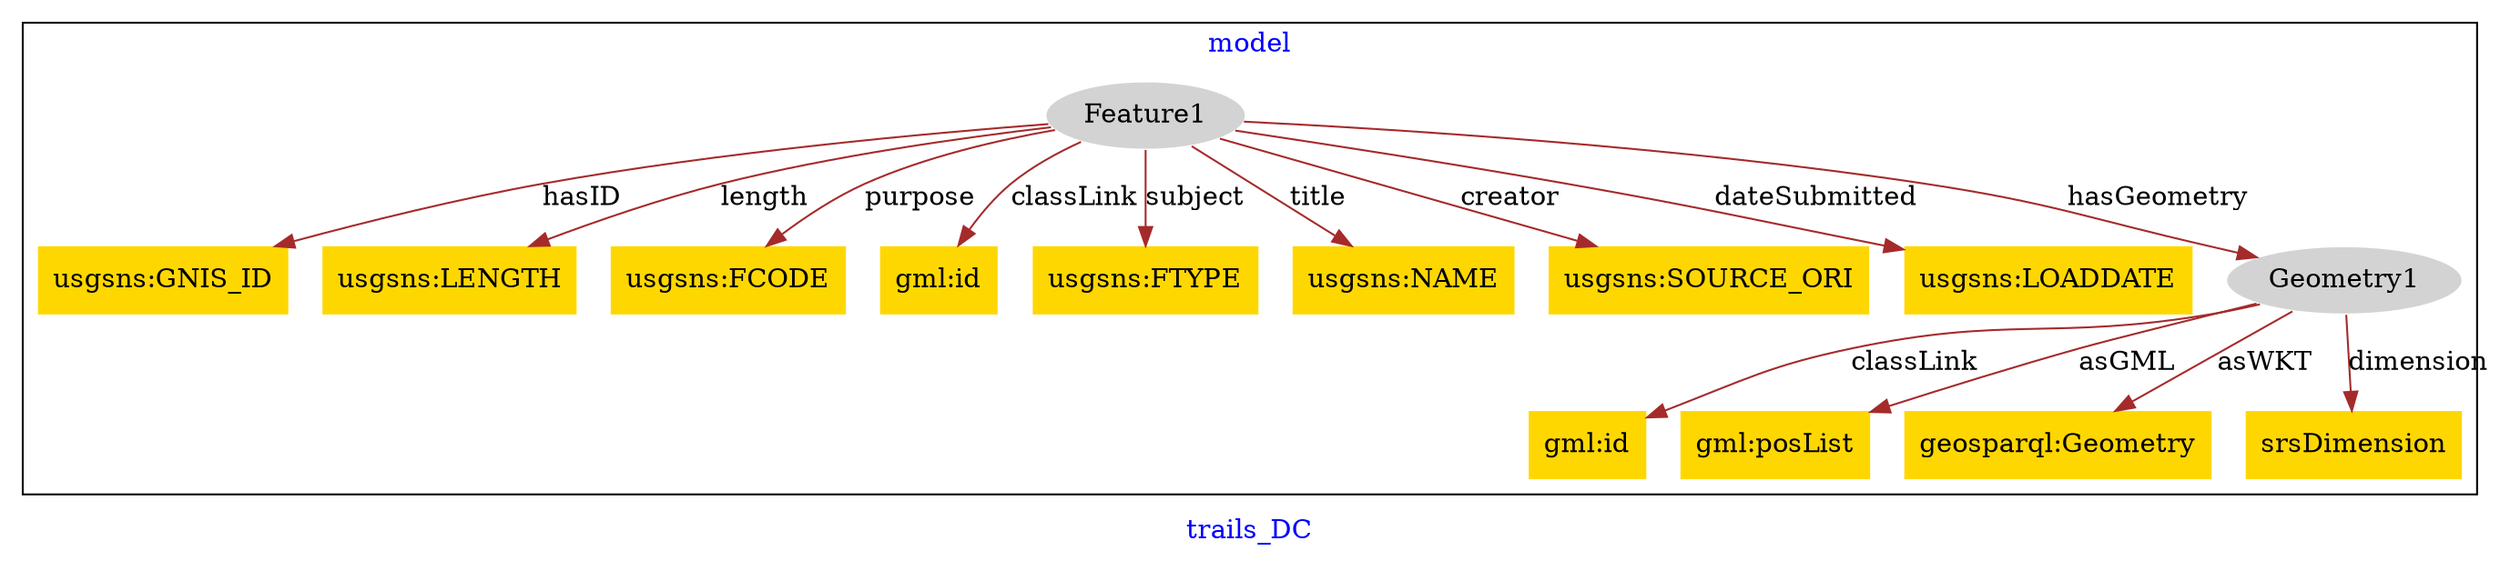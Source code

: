 digraph n0 {
fontcolor="blue"
remincross="true"
label="trails_DC"
subgraph cluster {
label="model"
n2[style="filled",color="white",fillcolor="lightgray",label="Feature1"];
n3[shape="plaintext",style="filled",fillcolor="gold",label="usgsns:GNIS_ID"];
n4[shape="plaintext",style="filled",fillcolor="gold",label="usgsns:LENGTH"];
n5[shape="plaintext",style="filled",fillcolor="gold",label="usgsns:FCODE"];
n6[shape="plaintext",style="filled",fillcolor="gold",label="gml:id"];
n7[shape="plaintext",style="filled",fillcolor="gold",label="usgsns:FTYPE"];
n8[shape="plaintext",style="filled",fillcolor="gold",label="usgsns:NAME"];
n9[shape="plaintext",style="filled",fillcolor="gold",label="usgsns:SOURCE_ORI"];
n10[shape="plaintext",style="filled",fillcolor="gold",label="usgsns:LOADDATE"];
n11[style="filled",color="white",fillcolor="lightgray",label="Geometry1"];
n12[shape="plaintext",style="filled",fillcolor="gold",label="gml:id"];
n13[shape="plaintext",style="filled",fillcolor="gold",label="gml:posList"];
n14[shape="plaintext",style="filled",fillcolor="gold",label="geosparql:Geometry"];
n15[shape="plaintext",style="filled",fillcolor="gold",label="srsDimension"];
}
n2 -> n3[color="brown",fontcolor="black",label="hasID"]
n2 -> n4[color="brown",fontcolor="black",label="length"]
n2 -> n5[color="brown",fontcolor="black",label="purpose"]
n2 -> n6[color="brown",fontcolor="black",label="classLink"]
n2 -> n7[color="brown",fontcolor="black",label="subject"]
n2 -> n8[color="brown",fontcolor="black",label="title"]
n2 -> n9[color="brown",fontcolor="black",label="creator"]
n2 -> n10[color="brown",fontcolor="black",label="dateSubmitted"]
n2 -> n11[color="brown",fontcolor="black",label="hasGeometry"]
n11 -> n12[color="brown",fontcolor="black",label="classLink"]
n11 -> n13[color="brown",fontcolor="black",label="asGML"]
n11 -> n14[color="brown",fontcolor="black",label="asWKT"]
n11 -> n15[color="brown",fontcolor="black",label="dimension"]
}
